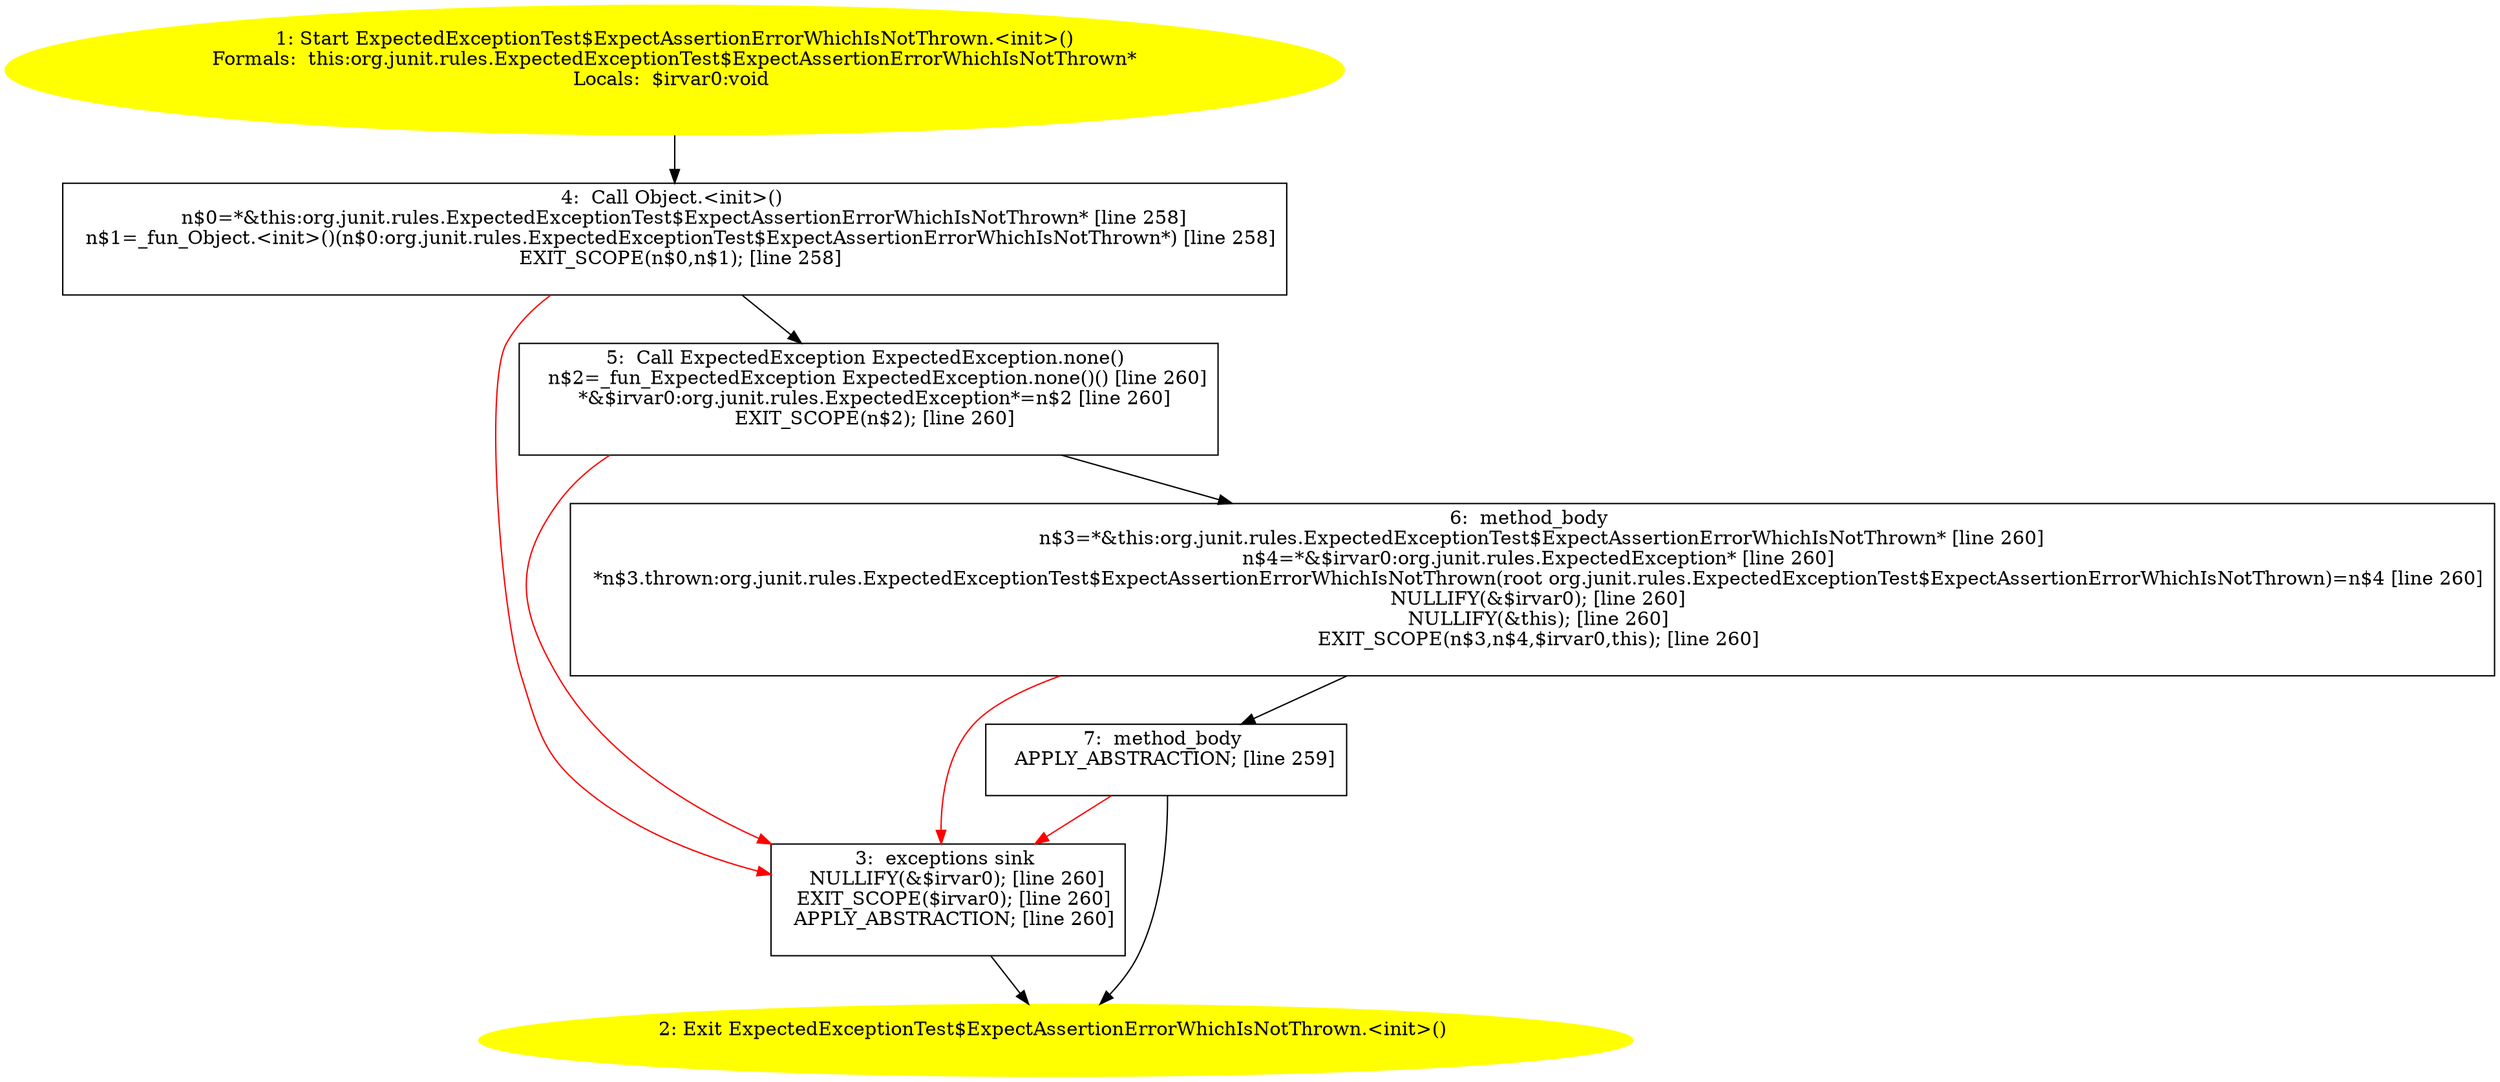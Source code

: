 /* @generated */
digraph cfg {
"org.junit.rules.ExpectedExceptionTest$ExpectAssertionErrorWhichIsNotThrown.<init>().a1bb244ab16951b3cc7c2e2a0ea33e68_1" [label="1: Start ExpectedExceptionTest$ExpectAssertionErrorWhichIsNotThrown.<init>()\nFormals:  this:org.junit.rules.ExpectedExceptionTest$ExpectAssertionErrorWhichIsNotThrown*\nLocals:  $irvar0:void \n  " color=yellow style=filled]
	

	 "org.junit.rules.ExpectedExceptionTest$ExpectAssertionErrorWhichIsNotThrown.<init>().a1bb244ab16951b3cc7c2e2a0ea33e68_1" -> "org.junit.rules.ExpectedExceptionTest$ExpectAssertionErrorWhichIsNotThrown.<init>().a1bb244ab16951b3cc7c2e2a0ea33e68_4" ;
"org.junit.rules.ExpectedExceptionTest$ExpectAssertionErrorWhichIsNotThrown.<init>().a1bb244ab16951b3cc7c2e2a0ea33e68_2" [label="2: Exit ExpectedExceptionTest$ExpectAssertionErrorWhichIsNotThrown.<init>() \n  " color=yellow style=filled]
	

"org.junit.rules.ExpectedExceptionTest$ExpectAssertionErrorWhichIsNotThrown.<init>().a1bb244ab16951b3cc7c2e2a0ea33e68_3" [label="3:  exceptions sink \n   NULLIFY(&$irvar0); [line 260]\n  EXIT_SCOPE($irvar0); [line 260]\n  APPLY_ABSTRACTION; [line 260]\n " shape="box"]
	

	 "org.junit.rules.ExpectedExceptionTest$ExpectAssertionErrorWhichIsNotThrown.<init>().a1bb244ab16951b3cc7c2e2a0ea33e68_3" -> "org.junit.rules.ExpectedExceptionTest$ExpectAssertionErrorWhichIsNotThrown.<init>().a1bb244ab16951b3cc7c2e2a0ea33e68_2" ;
"org.junit.rules.ExpectedExceptionTest$ExpectAssertionErrorWhichIsNotThrown.<init>().a1bb244ab16951b3cc7c2e2a0ea33e68_4" [label="4:  Call Object.<init>() \n   n$0=*&this:org.junit.rules.ExpectedExceptionTest$ExpectAssertionErrorWhichIsNotThrown* [line 258]\n  n$1=_fun_Object.<init>()(n$0:org.junit.rules.ExpectedExceptionTest$ExpectAssertionErrorWhichIsNotThrown*) [line 258]\n  EXIT_SCOPE(n$0,n$1); [line 258]\n " shape="box"]
	

	 "org.junit.rules.ExpectedExceptionTest$ExpectAssertionErrorWhichIsNotThrown.<init>().a1bb244ab16951b3cc7c2e2a0ea33e68_4" -> "org.junit.rules.ExpectedExceptionTest$ExpectAssertionErrorWhichIsNotThrown.<init>().a1bb244ab16951b3cc7c2e2a0ea33e68_5" ;
	 "org.junit.rules.ExpectedExceptionTest$ExpectAssertionErrorWhichIsNotThrown.<init>().a1bb244ab16951b3cc7c2e2a0ea33e68_4" -> "org.junit.rules.ExpectedExceptionTest$ExpectAssertionErrorWhichIsNotThrown.<init>().a1bb244ab16951b3cc7c2e2a0ea33e68_3" [color="red" ];
"org.junit.rules.ExpectedExceptionTest$ExpectAssertionErrorWhichIsNotThrown.<init>().a1bb244ab16951b3cc7c2e2a0ea33e68_5" [label="5:  Call ExpectedException ExpectedException.none() \n   n$2=_fun_ExpectedException ExpectedException.none()() [line 260]\n  *&$irvar0:org.junit.rules.ExpectedException*=n$2 [line 260]\n  EXIT_SCOPE(n$2); [line 260]\n " shape="box"]
	

	 "org.junit.rules.ExpectedExceptionTest$ExpectAssertionErrorWhichIsNotThrown.<init>().a1bb244ab16951b3cc7c2e2a0ea33e68_5" -> "org.junit.rules.ExpectedExceptionTest$ExpectAssertionErrorWhichIsNotThrown.<init>().a1bb244ab16951b3cc7c2e2a0ea33e68_6" ;
	 "org.junit.rules.ExpectedExceptionTest$ExpectAssertionErrorWhichIsNotThrown.<init>().a1bb244ab16951b3cc7c2e2a0ea33e68_5" -> "org.junit.rules.ExpectedExceptionTest$ExpectAssertionErrorWhichIsNotThrown.<init>().a1bb244ab16951b3cc7c2e2a0ea33e68_3" [color="red" ];
"org.junit.rules.ExpectedExceptionTest$ExpectAssertionErrorWhichIsNotThrown.<init>().a1bb244ab16951b3cc7c2e2a0ea33e68_6" [label="6:  method_body \n   n$3=*&this:org.junit.rules.ExpectedExceptionTest$ExpectAssertionErrorWhichIsNotThrown* [line 260]\n  n$4=*&$irvar0:org.junit.rules.ExpectedException* [line 260]\n  *n$3.thrown:org.junit.rules.ExpectedExceptionTest$ExpectAssertionErrorWhichIsNotThrown(root org.junit.rules.ExpectedExceptionTest$ExpectAssertionErrorWhichIsNotThrown)=n$4 [line 260]\n  NULLIFY(&$irvar0); [line 260]\n  NULLIFY(&this); [line 260]\n  EXIT_SCOPE(n$3,n$4,$irvar0,this); [line 260]\n " shape="box"]
	

	 "org.junit.rules.ExpectedExceptionTest$ExpectAssertionErrorWhichIsNotThrown.<init>().a1bb244ab16951b3cc7c2e2a0ea33e68_6" -> "org.junit.rules.ExpectedExceptionTest$ExpectAssertionErrorWhichIsNotThrown.<init>().a1bb244ab16951b3cc7c2e2a0ea33e68_7" ;
	 "org.junit.rules.ExpectedExceptionTest$ExpectAssertionErrorWhichIsNotThrown.<init>().a1bb244ab16951b3cc7c2e2a0ea33e68_6" -> "org.junit.rules.ExpectedExceptionTest$ExpectAssertionErrorWhichIsNotThrown.<init>().a1bb244ab16951b3cc7c2e2a0ea33e68_3" [color="red" ];
"org.junit.rules.ExpectedExceptionTest$ExpectAssertionErrorWhichIsNotThrown.<init>().a1bb244ab16951b3cc7c2e2a0ea33e68_7" [label="7:  method_body \n   APPLY_ABSTRACTION; [line 259]\n " shape="box"]
	

	 "org.junit.rules.ExpectedExceptionTest$ExpectAssertionErrorWhichIsNotThrown.<init>().a1bb244ab16951b3cc7c2e2a0ea33e68_7" -> "org.junit.rules.ExpectedExceptionTest$ExpectAssertionErrorWhichIsNotThrown.<init>().a1bb244ab16951b3cc7c2e2a0ea33e68_2" ;
	 "org.junit.rules.ExpectedExceptionTest$ExpectAssertionErrorWhichIsNotThrown.<init>().a1bb244ab16951b3cc7c2e2a0ea33e68_7" -> "org.junit.rules.ExpectedExceptionTest$ExpectAssertionErrorWhichIsNotThrown.<init>().a1bb244ab16951b3cc7c2e2a0ea33e68_3" [color="red" ];
}
